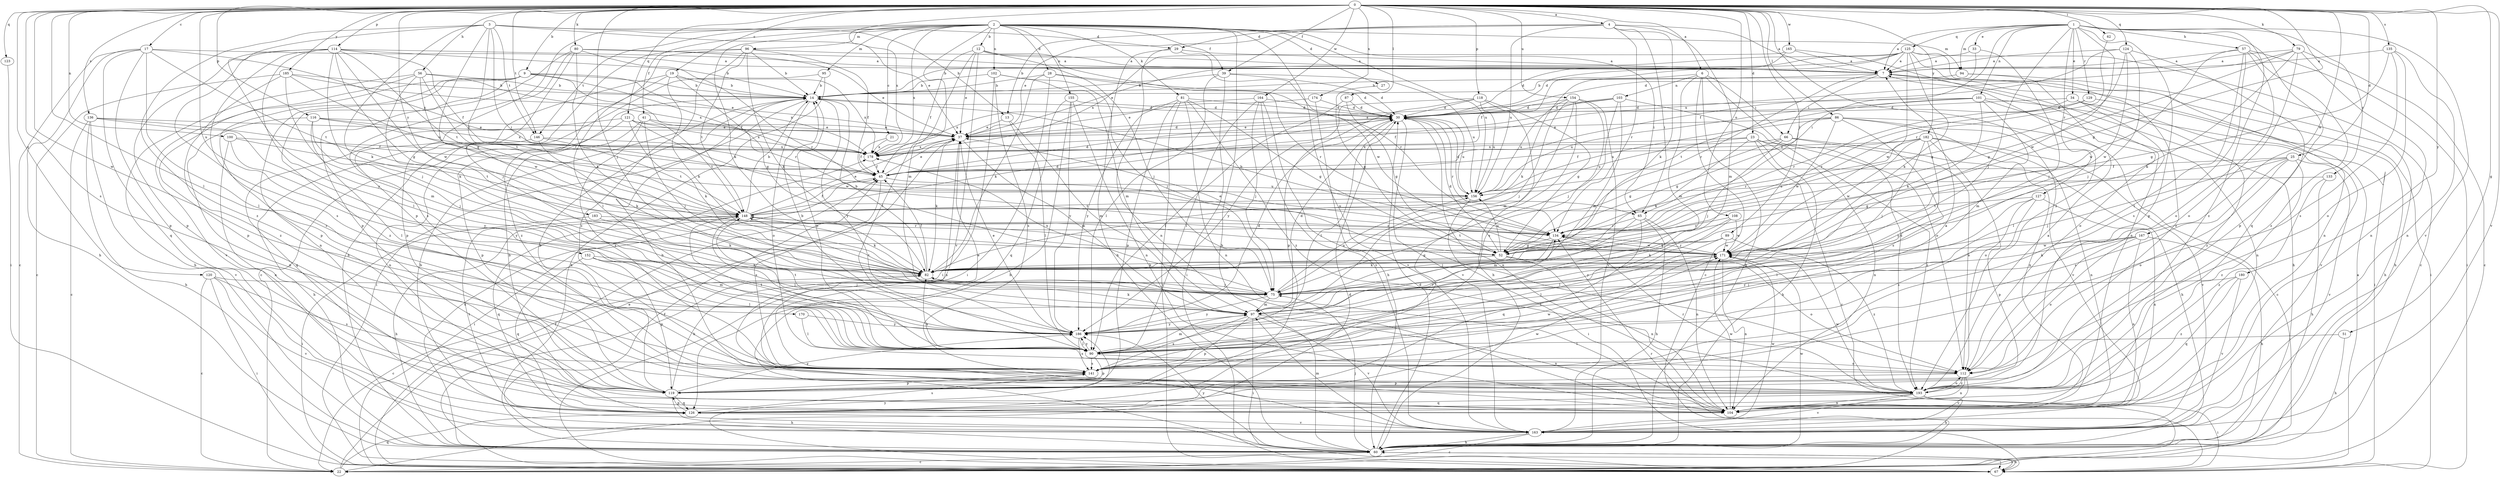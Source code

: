 strict digraph  {
0;
1;
2;
3;
4;
6;
7;
9;
12;
13;
14;
17;
19;
21;
22;
23;
25;
27;
28;
29;
30;
33;
34;
37;
39;
41;
45;
51;
52;
56;
57;
60;
62;
65;
66;
67;
75;
79;
80;
81;
82;
86;
87;
89;
90;
94;
95;
96;
97;
100;
101;
102;
103;
104;
108;
112;
114;
116;
118;
119;
120;
121;
123;
124;
125;
126;
127;
129;
133;
134;
135;
136;
141;
146;
148;
152;
154;
155;
156;
163;
164;
165;
167;
170;
171;
174;
178;
180;
182;
183;
185;
186;
193;
0 -> 4  [label=a];
0 -> 6  [label=a];
0 -> 9  [label=b];
0 -> 17  [label=c];
0 -> 19  [label=c];
0 -> 23  [label=d];
0 -> 25  [label=d];
0 -> 39  [label=f];
0 -> 51  [label=g];
0 -> 52  [label=g];
0 -> 56  [label=h];
0 -> 62  [label=i];
0 -> 75  [label=j];
0 -> 79  [label=k];
0 -> 80  [label=k];
0 -> 86  [label=l];
0 -> 87  [label=l];
0 -> 89  [label=l];
0 -> 90  [label=l];
0 -> 100  [label=n];
0 -> 108  [label=o];
0 -> 114  [label=p];
0 -> 116  [label=p];
0 -> 118  [label=p];
0 -> 120  [label=q];
0 -> 121  [label=q];
0 -> 123  [label=q];
0 -> 124  [label=q];
0 -> 135  [label=s];
0 -> 136  [label=s];
0 -> 141  [label=s];
0 -> 146  [label=t];
0 -> 152  [label=u];
0 -> 154  [label=u];
0 -> 163  [label=v];
0 -> 164  [label=w];
0 -> 165  [label=w];
0 -> 167  [label=w];
0 -> 170  [label=w];
0 -> 174  [label=x];
0 -> 178  [label=x];
0 -> 180  [label=y];
0 -> 182  [label=y];
0 -> 183  [label=y];
0 -> 185  [label=y];
0 -> 193  [label=z];
1 -> 7  [label=a];
1 -> 33  [label=e];
1 -> 34  [label=e];
1 -> 57  [label=h];
1 -> 65  [label=i];
1 -> 75  [label=j];
1 -> 94  [label=m];
1 -> 101  [label=n];
1 -> 119  [label=p];
1 -> 125  [label=q];
1 -> 126  [label=q];
1 -> 127  [label=r];
1 -> 129  [label=r];
1 -> 133  [label=r];
1 -> 163  [label=v];
1 -> 171  [label=w];
1 -> 193  [label=z];
2 -> 12  [label=b];
2 -> 21  [label=c];
2 -> 27  [label=d];
2 -> 28  [label=d];
2 -> 39  [label=f];
2 -> 41  [label=f];
2 -> 60  [label=h];
2 -> 65  [label=i];
2 -> 81  [label=k];
2 -> 82  [label=k];
2 -> 94  [label=m];
2 -> 95  [label=m];
2 -> 96  [label=m];
2 -> 97  [label=m];
2 -> 102  [label=n];
2 -> 112  [label=o];
2 -> 119  [label=p];
2 -> 146  [label=t];
2 -> 155  [label=u];
2 -> 156  [label=u];
2 -> 178  [label=x];
3 -> 13  [label=b];
3 -> 29  [label=d];
3 -> 37  [label=e];
3 -> 52  [label=g];
3 -> 65  [label=i];
3 -> 82  [label=k];
3 -> 146  [label=t];
3 -> 148  [label=t];
3 -> 186  [label=y];
3 -> 193  [label=z];
4 -> 7  [label=a];
4 -> 13  [label=b];
4 -> 29  [label=d];
4 -> 37  [label=e];
4 -> 65  [label=i];
4 -> 82  [label=k];
4 -> 97  [label=m];
4 -> 134  [label=r];
4 -> 156  [label=u];
6 -> 22  [label=c];
6 -> 60  [label=h];
6 -> 66  [label=i];
6 -> 82  [label=k];
6 -> 97  [label=m];
6 -> 103  [label=n];
6 -> 193  [label=z];
7 -> 14  [label=b];
7 -> 60  [label=h];
7 -> 66  [label=i];
7 -> 67  [label=i];
7 -> 134  [label=r];
9 -> 14  [label=b];
9 -> 45  [label=f];
9 -> 104  [label=n];
9 -> 119  [label=p];
9 -> 134  [label=r];
9 -> 163  [label=v];
9 -> 178  [label=x];
9 -> 193  [label=z];
12 -> 7  [label=a];
12 -> 37  [label=e];
12 -> 45  [label=f];
12 -> 75  [label=j];
12 -> 90  [label=l];
12 -> 163  [label=v];
12 -> 171  [label=w];
13 -> 37  [label=e];
13 -> 90  [label=l];
13 -> 97  [label=m];
14 -> 30  [label=d];
14 -> 67  [label=i];
14 -> 112  [label=o];
14 -> 186  [label=y];
17 -> 7  [label=a];
17 -> 22  [label=c];
17 -> 60  [label=h];
17 -> 90  [label=l];
17 -> 119  [label=p];
17 -> 126  [label=q];
17 -> 148  [label=t];
17 -> 178  [label=x];
19 -> 14  [label=b];
19 -> 52  [label=g];
19 -> 82  [label=k];
19 -> 119  [label=p];
19 -> 178  [label=x];
19 -> 193  [label=z];
21 -> 45  [label=f];
21 -> 178  [label=x];
22 -> 30  [label=d];
22 -> 37  [label=e];
22 -> 126  [label=q];
23 -> 22  [label=c];
23 -> 60  [label=h];
23 -> 82  [label=k];
23 -> 104  [label=n];
23 -> 156  [label=u];
23 -> 178  [label=x];
23 -> 193  [label=z];
25 -> 45  [label=f];
25 -> 52  [label=g];
25 -> 75  [label=j];
25 -> 112  [label=o];
25 -> 141  [label=s];
25 -> 163  [label=v];
25 -> 193  [label=z];
27 -> 52  [label=g];
28 -> 14  [label=b];
28 -> 30  [label=d];
28 -> 67  [label=i];
28 -> 82  [label=k];
28 -> 134  [label=r];
29 -> 7  [label=a];
29 -> 60  [label=h];
29 -> 104  [label=n];
29 -> 134  [label=r];
30 -> 37  [label=e];
30 -> 90  [label=l];
30 -> 104  [label=n];
30 -> 134  [label=r];
30 -> 156  [label=u];
30 -> 163  [label=v];
33 -> 7  [label=a];
33 -> 30  [label=d];
33 -> 75  [label=j];
34 -> 30  [label=d];
34 -> 90  [label=l];
34 -> 134  [label=r];
34 -> 163  [label=v];
34 -> 193  [label=z];
37 -> 30  [label=d];
37 -> 82  [label=k];
37 -> 97  [label=m];
37 -> 104  [label=n];
37 -> 178  [label=x];
39 -> 14  [label=b];
39 -> 30  [label=d];
39 -> 67  [label=i];
39 -> 90  [label=l];
39 -> 156  [label=u];
41 -> 37  [label=e];
41 -> 75  [label=j];
41 -> 119  [label=p];
41 -> 141  [label=s];
41 -> 148  [label=t];
45 -> 30  [label=d];
45 -> 37  [label=e];
45 -> 67  [label=i];
45 -> 141  [label=s];
45 -> 156  [label=u];
51 -> 60  [label=h];
51 -> 90  [label=l];
52 -> 30  [label=d];
52 -> 37  [label=e];
52 -> 82  [label=k];
52 -> 104  [label=n];
52 -> 112  [label=o];
52 -> 156  [label=u];
56 -> 14  [label=b];
56 -> 60  [label=h];
56 -> 82  [label=k];
56 -> 119  [label=p];
56 -> 148  [label=t];
56 -> 171  [label=w];
56 -> 178  [label=x];
57 -> 7  [label=a];
57 -> 67  [label=i];
57 -> 90  [label=l];
57 -> 112  [label=o];
57 -> 141  [label=s];
57 -> 171  [label=w];
57 -> 193  [label=z];
60 -> 22  [label=c];
60 -> 30  [label=d];
60 -> 45  [label=f];
60 -> 67  [label=i];
60 -> 75  [label=j];
60 -> 171  [label=w];
60 -> 178  [label=x];
60 -> 186  [label=y];
62 -> 134  [label=r];
65 -> 60  [label=h];
65 -> 97  [label=m];
65 -> 104  [label=n];
65 -> 126  [label=q];
65 -> 134  [label=r];
66 -> 52  [label=g];
66 -> 60  [label=h];
66 -> 75  [label=j];
66 -> 112  [label=o];
66 -> 178  [label=x];
67 -> 7  [label=a];
67 -> 45  [label=f];
67 -> 60  [label=h];
67 -> 134  [label=r];
67 -> 186  [label=y];
75 -> 97  [label=m];
75 -> 148  [label=t];
75 -> 156  [label=u];
75 -> 178  [label=x];
75 -> 186  [label=y];
79 -> 7  [label=a];
79 -> 22  [label=c];
79 -> 52  [label=g];
79 -> 82  [label=k];
79 -> 104  [label=n];
79 -> 112  [label=o];
79 -> 178  [label=x];
80 -> 7  [label=a];
80 -> 37  [label=e];
80 -> 75  [label=j];
80 -> 82  [label=k];
80 -> 119  [label=p];
80 -> 134  [label=r];
80 -> 141  [label=s];
81 -> 30  [label=d];
81 -> 52  [label=g];
81 -> 67  [label=i];
81 -> 104  [label=n];
81 -> 119  [label=p];
81 -> 186  [label=y];
81 -> 193  [label=z];
82 -> 14  [label=b];
82 -> 22  [label=c];
82 -> 45  [label=f];
82 -> 75  [label=j];
86 -> 22  [label=c];
86 -> 37  [label=e];
86 -> 52  [label=g];
86 -> 104  [label=n];
86 -> 141  [label=s];
86 -> 156  [label=u];
86 -> 163  [label=v];
86 -> 171  [label=w];
87 -> 30  [label=d];
87 -> 52  [label=g];
87 -> 90  [label=l];
89 -> 52  [label=g];
89 -> 82  [label=k];
89 -> 90  [label=l];
89 -> 171  [label=w];
89 -> 193  [label=z];
90 -> 14  [label=b];
90 -> 97  [label=m];
90 -> 112  [label=o];
90 -> 119  [label=p];
90 -> 141  [label=s];
90 -> 148  [label=t];
90 -> 186  [label=y];
94 -> 14  [label=b];
94 -> 60  [label=h];
94 -> 112  [label=o];
95 -> 14  [label=b];
95 -> 22  [label=c];
95 -> 60  [label=h];
96 -> 7  [label=a];
96 -> 14  [label=b];
96 -> 45  [label=f];
96 -> 60  [label=h];
96 -> 82  [label=k];
96 -> 90  [label=l];
96 -> 148  [label=t];
96 -> 193  [label=z];
97 -> 30  [label=d];
97 -> 67  [label=i];
97 -> 82  [label=k];
97 -> 104  [label=n];
97 -> 119  [label=p];
97 -> 141  [label=s];
97 -> 163  [label=v];
97 -> 186  [label=y];
100 -> 104  [label=n];
100 -> 148  [label=t];
100 -> 178  [label=x];
100 -> 186  [label=y];
101 -> 30  [label=d];
101 -> 67  [label=i];
101 -> 82  [label=k];
101 -> 97  [label=m];
101 -> 104  [label=n];
101 -> 148  [label=t];
101 -> 156  [label=u];
102 -> 14  [label=b];
102 -> 67  [label=i];
102 -> 75  [label=j];
102 -> 97  [label=m];
102 -> 141  [label=s];
103 -> 30  [label=d];
103 -> 37  [label=e];
103 -> 45  [label=f];
103 -> 75  [label=j];
103 -> 97  [label=m];
103 -> 112  [label=o];
104 -> 14  [label=b];
104 -> 171  [label=w];
108 -> 90  [label=l];
108 -> 134  [label=r];
108 -> 171  [label=w];
108 -> 186  [label=y];
112 -> 82  [label=k];
112 -> 104  [label=n];
112 -> 119  [label=p];
112 -> 163  [label=v];
112 -> 193  [label=z];
114 -> 7  [label=a];
114 -> 14  [label=b];
114 -> 45  [label=f];
114 -> 52  [label=g];
114 -> 75  [label=j];
114 -> 90  [label=l];
114 -> 119  [label=p];
114 -> 141  [label=s];
114 -> 148  [label=t];
114 -> 171  [label=w];
114 -> 193  [label=z];
116 -> 37  [label=e];
116 -> 45  [label=f];
116 -> 75  [label=j];
116 -> 90  [label=l];
116 -> 104  [label=n];
116 -> 178  [label=x];
118 -> 30  [label=d];
118 -> 52  [label=g];
118 -> 60  [label=h];
118 -> 119  [label=p];
118 -> 156  [label=u];
118 -> 186  [label=y];
119 -> 14  [label=b];
119 -> 60  [label=h];
119 -> 82  [label=k];
119 -> 126  [label=q];
119 -> 186  [label=y];
120 -> 22  [label=c];
120 -> 67  [label=i];
120 -> 75  [label=j];
120 -> 141  [label=s];
120 -> 163  [label=v];
121 -> 37  [label=e];
121 -> 82  [label=k];
121 -> 104  [label=n];
121 -> 126  [label=q];
121 -> 171  [label=w];
121 -> 178  [label=x];
123 -> 67  [label=i];
124 -> 7  [label=a];
124 -> 45  [label=f];
124 -> 52  [label=g];
124 -> 75  [label=j];
124 -> 119  [label=p];
124 -> 171  [label=w];
125 -> 7  [label=a];
125 -> 14  [label=b];
125 -> 22  [label=c];
125 -> 30  [label=d];
125 -> 37  [label=e];
125 -> 45  [label=f];
125 -> 82  [label=k];
125 -> 104  [label=n];
125 -> 171  [label=w];
125 -> 193  [label=z];
126 -> 14  [label=b];
126 -> 119  [label=p];
126 -> 141  [label=s];
126 -> 148  [label=t];
126 -> 163  [label=v];
126 -> 171  [label=w];
127 -> 90  [label=l];
127 -> 104  [label=n];
127 -> 119  [label=p];
127 -> 141  [label=s];
127 -> 148  [label=t];
129 -> 30  [label=d];
129 -> 60  [label=h];
129 -> 134  [label=r];
133 -> 60  [label=h];
133 -> 156  [label=u];
133 -> 193  [label=z];
134 -> 14  [label=b];
134 -> 52  [label=g];
134 -> 75  [label=j];
134 -> 171  [label=w];
135 -> 7  [label=a];
135 -> 52  [label=g];
135 -> 104  [label=n];
135 -> 112  [label=o];
135 -> 141  [label=s];
136 -> 22  [label=c];
136 -> 37  [label=e];
136 -> 45  [label=f];
136 -> 60  [label=h];
136 -> 163  [label=v];
136 -> 186  [label=y];
141 -> 7  [label=a];
141 -> 37  [label=e];
141 -> 119  [label=p];
141 -> 171  [label=w];
146 -> 60  [label=h];
146 -> 82  [label=k];
146 -> 148  [label=t];
146 -> 178  [label=x];
148 -> 14  [label=b];
148 -> 30  [label=d];
148 -> 37  [label=e];
148 -> 45  [label=f];
148 -> 60  [label=h];
148 -> 82  [label=k];
148 -> 90  [label=l];
148 -> 126  [label=q];
148 -> 134  [label=r];
152 -> 82  [label=k];
152 -> 90  [label=l];
152 -> 97  [label=m];
152 -> 119  [label=p];
152 -> 126  [label=q];
154 -> 30  [label=d];
154 -> 75  [label=j];
154 -> 97  [label=m];
154 -> 126  [label=q];
154 -> 141  [label=s];
154 -> 156  [label=u];
154 -> 163  [label=v];
155 -> 30  [label=d];
155 -> 60  [label=h];
155 -> 104  [label=n];
155 -> 126  [label=q];
155 -> 186  [label=y];
156 -> 30  [label=d];
156 -> 67  [label=i];
156 -> 148  [label=t];
163 -> 14  [label=b];
163 -> 22  [label=c];
163 -> 60  [label=h];
163 -> 97  [label=m];
163 -> 171  [label=w];
164 -> 30  [label=d];
164 -> 60  [label=h];
164 -> 75  [label=j];
164 -> 90  [label=l];
164 -> 163  [label=v];
164 -> 178  [label=x];
165 -> 7  [label=a];
165 -> 30  [label=d];
165 -> 104  [label=n];
165 -> 178  [label=x];
167 -> 60  [label=h];
167 -> 82  [label=k];
167 -> 104  [label=n];
167 -> 112  [label=o];
167 -> 171  [label=w];
167 -> 186  [label=y];
170 -> 90  [label=l];
170 -> 186  [label=y];
171 -> 82  [label=k];
171 -> 90  [label=l];
171 -> 104  [label=n];
171 -> 134  [label=r];
171 -> 148  [label=t];
174 -> 30  [label=d];
174 -> 37  [label=e];
174 -> 163  [label=v];
178 -> 45  [label=f];
180 -> 75  [label=j];
180 -> 126  [label=q];
180 -> 163  [label=v];
180 -> 193  [label=z];
182 -> 45  [label=f];
182 -> 75  [label=j];
182 -> 104  [label=n];
182 -> 112  [label=o];
182 -> 134  [label=r];
182 -> 163  [label=v];
182 -> 171  [label=w];
182 -> 178  [label=x];
182 -> 186  [label=y];
183 -> 67  [label=i];
183 -> 82  [label=k];
183 -> 134  [label=r];
185 -> 14  [label=b];
185 -> 22  [label=c];
185 -> 37  [label=e];
185 -> 97  [label=m];
185 -> 156  [label=u];
185 -> 193  [label=z];
186 -> 14  [label=b];
186 -> 30  [label=d];
186 -> 37  [label=e];
186 -> 90  [label=l];
186 -> 134  [label=r];
186 -> 141  [label=s];
186 -> 148  [label=t];
193 -> 7  [label=a];
193 -> 60  [label=h];
193 -> 67  [label=i];
193 -> 104  [label=n];
193 -> 112  [label=o];
193 -> 126  [label=q];
193 -> 134  [label=r];
193 -> 163  [label=v];
193 -> 171  [label=w];
}
